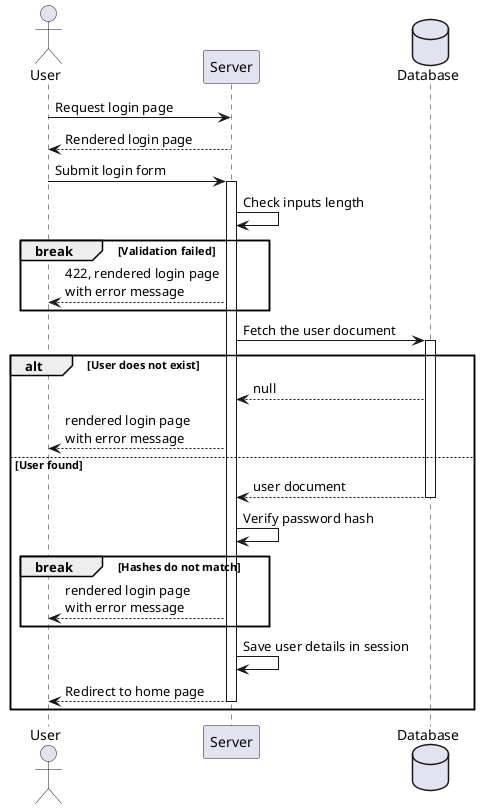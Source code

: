 @startuml
actor       User     as U
participant Server   as S
database    Database as DB

U -> S : Request login page
S --> U : Rendered login page


U -> S : Submit login form
activate S

S -> S : Check inputs length

break Validation failed
    S --> U : 422, rendered login page\nwith error message
end

S -> DB : Fetch the user document
activate DB

alt User does not exist
    DB --> S : null
    S --> U : rendered login page\nwith error message
else User found
    DB --> S : user document
    deactivate DB
    S -> S : Verify password hash

    break Hashes do not match
        S --> U : rendered login page\nwith error message
    end

    S -> S : Save user details in session
    S --> U : Redirect to home page
    deactivate S
end
@enduml